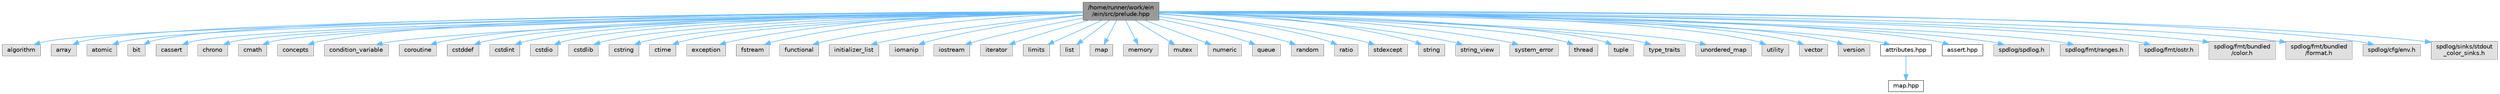 digraph "/home/runner/work/ein/ein/src/prelude.hpp"
{
 // LATEX_PDF_SIZE
  bgcolor="transparent";
  edge [fontname=Helvetica,fontsize=10,labelfontname=Helvetica,labelfontsize=10];
  node [fontname=Helvetica,fontsize=10,shape=box,height=0.2,width=0.4];
  Node1 [id="Node000001",label="/home/runner/work/ein\l/ein/src/prelude.hpp",height=0.2,width=0.4,color="gray40", fillcolor="grey60", style="filled", fontcolor="black",tooltip="precompiled header hideincludegraph"];
  Node1 -> Node2 [id="edge1_Node000001_Node000002",color="steelblue1",style="solid",tooltip=" "];
  Node2 [id="Node000002",label="algorithm",height=0.2,width=0.4,color="grey60", fillcolor="#E0E0E0", style="filled",tooltip=" "];
  Node1 -> Node3 [id="edge2_Node000001_Node000003",color="steelblue1",style="solid",tooltip=" "];
  Node3 [id="Node000003",label="array",height=0.2,width=0.4,color="grey60", fillcolor="#E0E0E0", style="filled",tooltip=" "];
  Node1 -> Node4 [id="edge3_Node000001_Node000004",color="steelblue1",style="solid",tooltip=" "];
  Node4 [id="Node000004",label="atomic",height=0.2,width=0.4,color="grey60", fillcolor="#E0E0E0", style="filled",tooltip=" "];
  Node1 -> Node5 [id="edge4_Node000001_Node000005",color="steelblue1",style="solid",tooltip=" "];
  Node5 [id="Node000005",label="bit",height=0.2,width=0.4,color="grey60", fillcolor="#E0E0E0", style="filled",tooltip=" "];
  Node1 -> Node6 [id="edge5_Node000001_Node000006",color="steelblue1",style="solid",tooltip=" "];
  Node6 [id="Node000006",label="cassert",height=0.2,width=0.4,color="grey60", fillcolor="#E0E0E0", style="filled",tooltip=" "];
  Node1 -> Node7 [id="edge6_Node000001_Node000007",color="steelblue1",style="solid",tooltip=" "];
  Node7 [id="Node000007",label="chrono",height=0.2,width=0.4,color="grey60", fillcolor="#E0E0E0", style="filled",tooltip=" "];
  Node1 -> Node8 [id="edge7_Node000001_Node000008",color="steelblue1",style="solid",tooltip=" "];
  Node8 [id="Node000008",label="cmath",height=0.2,width=0.4,color="grey60", fillcolor="#E0E0E0", style="filled",tooltip=" "];
  Node1 -> Node9 [id="edge8_Node000001_Node000009",color="steelblue1",style="solid",tooltip=" "];
  Node9 [id="Node000009",label="concepts",height=0.2,width=0.4,color="grey60", fillcolor="#E0E0E0", style="filled",tooltip=" "];
  Node1 -> Node10 [id="edge9_Node000001_Node000010",color="steelblue1",style="solid",tooltip=" "];
  Node10 [id="Node000010",label="condition_variable",height=0.2,width=0.4,color="grey60", fillcolor="#E0E0E0", style="filled",tooltip=" "];
  Node1 -> Node11 [id="edge10_Node000001_Node000011",color="steelblue1",style="solid",tooltip=" "];
  Node11 [id="Node000011",label="coroutine",height=0.2,width=0.4,color="grey60", fillcolor="#E0E0E0", style="filled",tooltip=" "];
  Node1 -> Node12 [id="edge11_Node000001_Node000012",color="steelblue1",style="solid",tooltip=" "];
  Node12 [id="Node000012",label="cstddef",height=0.2,width=0.4,color="grey60", fillcolor="#E0E0E0", style="filled",tooltip=" "];
  Node1 -> Node13 [id="edge12_Node000001_Node000013",color="steelblue1",style="solid",tooltip=" "];
  Node13 [id="Node000013",label="cstdint",height=0.2,width=0.4,color="grey60", fillcolor="#E0E0E0", style="filled",tooltip=" "];
  Node1 -> Node14 [id="edge13_Node000001_Node000014",color="steelblue1",style="solid",tooltip=" "];
  Node14 [id="Node000014",label="cstdio",height=0.2,width=0.4,color="grey60", fillcolor="#E0E0E0", style="filled",tooltip=" "];
  Node1 -> Node15 [id="edge14_Node000001_Node000015",color="steelblue1",style="solid",tooltip=" "];
  Node15 [id="Node000015",label="cstdlib",height=0.2,width=0.4,color="grey60", fillcolor="#E0E0E0", style="filled",tooltip=" "];
  Node1 -> Node16 [id="edge15_Node000001_Node000016",color="steelblue1",style="solid",tooltip=" "];
  Node16 [id="Node000016",label="cstring",height=0.2,width=0.4,color="grey60", fillcolor="#E0E0E0", style="filled",tooltip=" "];
  Node1 -> Node17 [id="edge16_Node000001_Node000017",color="steelblue1",style="solid",tooltip=" "];
  Node17 [id="Node000017",label="ctime",height=0.2,width=0.4,color="grey60", fillcolor="#E0E0E0", style="filled",tooltip=" "];
  Node1 -> Node18 [id="edge17_Node000001_Node000018",color="steelblue1",style="solid",tooltip=" "];
  Node18 [id="Node000018",label="exception",height=0.2,width=0.4,color="grey60", fillcolor="#E0E0E0", style="filled",tooltip=" "];
  Node1 -> Node19 [id="edge18_Node000001_Node000019",color="steelblue1",style="solid",tooltip=" "];
  Node19 [id="Node000019",label="fstream",height=0.2,width=0.4,color="grey60", fillcolor="#E0E0E0", style="filled",tooltip=" "];
  Node1 -> Node20 [id="edge19_Node000001_Node000020",color="steelblue1",style="solid",tooltip=" "];
  Node20 [id="Node000020",label="functional",height=0.2,width=0.4,color="grey60", fillcolor="#E0E0E0", style="filled",tooltip=" "];
  Node1 -> Node21 [id="edge20_Node000001_Node000021",color="steelblue1",style="solid",tooltip=" "];
  Node21 [id="Node000021",label="initializer_list",height=0.2,width=0.4,color="grey60", fillcolor="#E0E0E0", style="filled",tooltip=" "];
  Node1 -> Node22 [id="edge21_Node000001_Node000022",color="steelblue1",style="solid",tooltip=" "];
  Node22 [id="Node000022",label="iomanip",height=0.2,width=0.4,color="grey60", fillcolor="#E0E0E0", style="filled",tooltip=" "];
  Node1 -> Node23 [id="edge22_Node000001_Node000023",color="steelblue1",style="solid",tooltip=" "];
  Node23 [id="Node000023",label="iostream",height=0.2,width=0.4,color="grey60", fillcolor="#E0E0E0", style="filled",tooltip=" "];
  Node1 -> Node24 [id="edge23_Node000001_Node000024",color="steelblue1",style="solid",tooltip=" "];
  Node24 [id="Node000024",label="iterator",height=0.2,width=0.4,color="grey60", fillcolor="#E0E0E0", style="filled",tooltip=" "];
  Node1 -> Node25 [id="edge24_Node000001_Node000025",color="steelblue1",style="solid",tooltip=" "];
  Node25 [id="Node000025",label="limits",height=0.2,width=0.4,color="grey60", fillcolor="#E0E0E0", style="filled",tooltip=" "];
  Node1 -> Node26 [id="edge25_Node000001_Node000026",color="steelblue1",style="solid",tooltip=" "];
  Node26 [id="Node000026",label="list",height=0.2,width=0.4,color="grey60", fillcolor="#E0E0E0", style="filled",tooltip=" "];
  Node1 -> Node27 [id="edge26_Node000001_Node000027",color="steelblue1",style="solid",tooltip=" "];
  Node27 [id="Node000027",label="map",height=0.2,width=0.4,color="grey60", fillcolor="#E0E0E0", style="filled",tooltip=" "];
  Node1 -> Node28 [id="edge27_Node000001_Node000028",color="steelblue1",style="solid",tooltip=" "];
  Node28 [id="Node000028",label="memory",height=0.2,width=0.4,color="grey60", fillcolor="#E0E0E0", style="filled",tooltip=" "];
  Node1 -> Node29 [id="edge28_Node000001_Node000029",color="steelblue1",style="solid",tooltip=" "];
  Node29 [id="Node000029",label="mutex",height=0.2,width=0.4,color="grey60", fillcolor="#E0E0E0", style="filled",tooltip=" "];
  Node1 -> Node30 [id="edge29_Node000001_Node000030",color="steelblue1",style="solid",tooltip=" "];
  Node30 [id="Node000030",label="numeric",height=0.2,width=0.4,color="grey60", fillcolor="#E0E0E0", style="filled",tooltip=" "];
  Node1 -> Node31 [id="edge30_Node000001_Node000031",color="steelblue1",style="solid",tooltip=" "];
  Node31 [id="Node000031",label="queue",height=0.2,width=0.4,color="grey60", fillcolor="#E0E0E0", style="filled",tooltip=" "];
  Node1 -> Node32 [id="edge31_Node000001_Node000032",color="steelblue1",style="solid",tooltip=" "];
  Node32 [id="Node000032",label="random",height=0.2,width=0.4,color="grey60", fillcolor="#E0E0E0", style="filled",tooltip=" "];
  Node1 -> Node33 [id="edge32_Node000001_Node000033",color="steelblue1",style="solid",tooltip=" "];
  Node33 [id="Node000033",label="ratio",height=0.2,width=0.4,color="grey60", fillcolor="#E0E0E0", style="filled",tooltip=" "];
  Node1 -> Node34 [id="edge33_Node000001_Node000034",color="steelblue1",style="solid",tooltip=" "];
  Node34 [id="Node000034",label="stdexcept",height=0.2,width=0.4,color="grey60", fillcolor="#E0E0E0", style="filled",tooltip=" "];
  Node1 -> Node35 [id="edge34_Node000001_Node000035",color="steelblue1",style="solid",tooltip=" "];
  Node35 [id="Node000035",label="string",height=0.2,width=0.4,color="grey60", fillcolor="#E0E0E0", style="filled",tooltip=" "];
  Node1 -> Node36 [id="edge35_Node000001_Node000036",color="steelblue1",style="solid",tooltip=" "];
  Node36 [id="Node000036",label="string_view",height=0.2,width=0.4,color="grey60", fillcolor="#E0E0E0", style="filled",tooltip=" "];
  Node1 -> Node37 [id="edge36_Node000001_Node000037",color="steelblue1",style="solid",tooltip=" "];
  Node37 [id="Node000037",label="system_error",height=0.2,width=0.4,color="grey60", fillcolor="#E0E0E0", style="filled",tooltip=" "];
  Node1 -> Node38 [id="edge37_Node000001_Node000038",color="steelblue1",style="solid",tooltip=" "];
  Node38 [id="Node000038",label="thread",height=0.2,width=0.4,color="grey60", fillcolor="#E0E0E0", style="filled",tooltip=" "];
  Node1 -> Node39 [id="edge38_Node000001_Node000039",color="steelblue1",style="solid",tooltip=" "];
  Node39 [id="Node000039",label="tuple",height=0.2,width=0.4,color="grey60", fillcolor="#E0E0E0", style="filled",tooltip=" "];
  Node1 -> Node40 [id="edge39_Node000001_Node000040",color="steelblue1",style="solid",tooltip=" "];
  Node40 [id="Node000040",label="type_traits",height=0.2,width=0.4,color="grey60", fillcolor="#E0E0E0", style="filled",tooltip=" "];
  Node1 -> Node41 [id="edge40_Node000001_Node000041",color="steelblue1",style="solid",tooltip=" "];
  Node41 [id="Node000041",label="unordered_map",height=0.2,width=0.4,color="grey60", fillcolor="#E0E0E0", style="filled",tooltip=" "];
  Node1 -> Node42 [id="edge41_Node000001_Node000042",color="steelblue1",style="solid",tooltip=" "];
  Node42 [id="Node000042",label="utility",height=0.2,width=0.4,color="grey60", fillcolor="#E0E0E0", style="filled",tooltip=" "];
  Node1 -> Node43 [id="edge42_Node000001_Node000043",color="steelblue1",style="solid",tooltip=" "];
  Node43 [id="Node000043",label="vector",height=0.2,width=0.4,color="grey60", fillcolor="#E0E0E0", style="filled",tooltip=" "];
  Node1 -> Node44 [id="edge43_Node000001_Node000044",color="steelblue1",style="solid",tooltip=" "];
  Node44 [id="Node000044",label="version",height=0.2,width=0.4,color="grey60", fillcolor="#E0E0E0", style="filled",tooltip=" "];
  Node1 -> Node45 [id="edge44_Node000001_Node000045",color="steelblue1",style="solid",tooltip=" "];
  Node45 [id="Node000045",label="attributes.hpp",height=0.2,width=0.4,color="grey40", fillcolor="white", style="filled",URL="$df/d6a/attributes_8hpp.html",tooltip="defines used to indicate useful attributes for the compiler"];
  Node45 -> Node46 [id="edge45_Node000045_Node000046",color="steelblue1",style="solid",tooltip=" "];
  Node46 [id="Node000046",label="map.hpp",height=0.2,width=0.4,color="grey40", fillcolor="white", style="filled",URL="$df/d7c/map_8hpp.html",tooltip=" "];
  Node1 -> Node47 [id="edge46_Node000001_Node000047",color="steelblue1",style="solid",tooltip=" "];
  Node47 [id="Node000047",label="assert.hpp",height=0.2,width=0.4,color="grey40", fillcolor="white", style="filled",URL="$d2/d54/assert_8hpp.html",tooltip="assert even during release"];
  Node1 -> Node48 [id="edge47_Node000001_Node000048",color="steelblue1",style="solid",tooltip=" "];
  Node48 [id="Node000048",label="spdlog/spdlog.h",height=0.2,width=0.4,color="grey60", fillcolor="#E0E0E0", style="filled",tooltip=" "];
  Node1 -> Node49 [id="edge48_Node000001_Node000049",color="steelblue1",style="solid",tooltip=" "];
  Node49 [id="Node000049",label="spdlog/fmt/ranges.h",height=0.2,width=0.4,color="grey60", fillcolor="#E0E0E0", style="filled",tooltip=" "];
  Node1 -> Node50 [id="edge49_Node000001_Node000050",color="steelblue1",style="solid",tooltip=" "];
  Node50 [id="Node000050",label="spdlog/fmt/ostr.h",height=0.2,width=0.4,color="grey60", fillcolor="#E0E0E0", style="filled",tooltip=" "];
  Node1 -> Node51 [id="edge50_Node000001_Node000051",color="steelblue1",style="solid",tooltip=" "];
  Node51 [id="Node000051",label="spdlog/fmt/bundled\l/color.h",height=0.2,width=0.4,color="grey60", fillcolor="#E0E0E0", style="filled",tooltip=" "];
  Node1 -> Node52 [id="edge51_Node000001_Node000052",color="steelblue1",style="solid",tooltip=" "];
  Node52 [id="Node000052",label="spdlog/fmt/bundled\l/format.h",height=0.2,width=0.4,color="grey60", fillcolor="#E0E0E0", style="filled",tooltip=" "];
  Node1 -> Node53 [id="edge52_Node000001_Node000053",color="steelblue1",style="solid",tooltip=" "];
  Node53 [id="Node000053",label="spdlog/cfg/env.h",height=0.2,width=0.4,color="grey60", fillcolor="#E0E0E0", style="filled",tooltip=" "];
  Node1 -> Node54 [id="edge53_Node000001_Node000054",color="steelblue1",style="solid",tooltip=" "];
  Node54 [id="Node000054",label="spdlog/sinks/stdout\l_color_sinks.h",height=0.2,width=0.4,color="grey60", fillcolor="#E0E0E0", style="filled",tooltip=" "];
}
